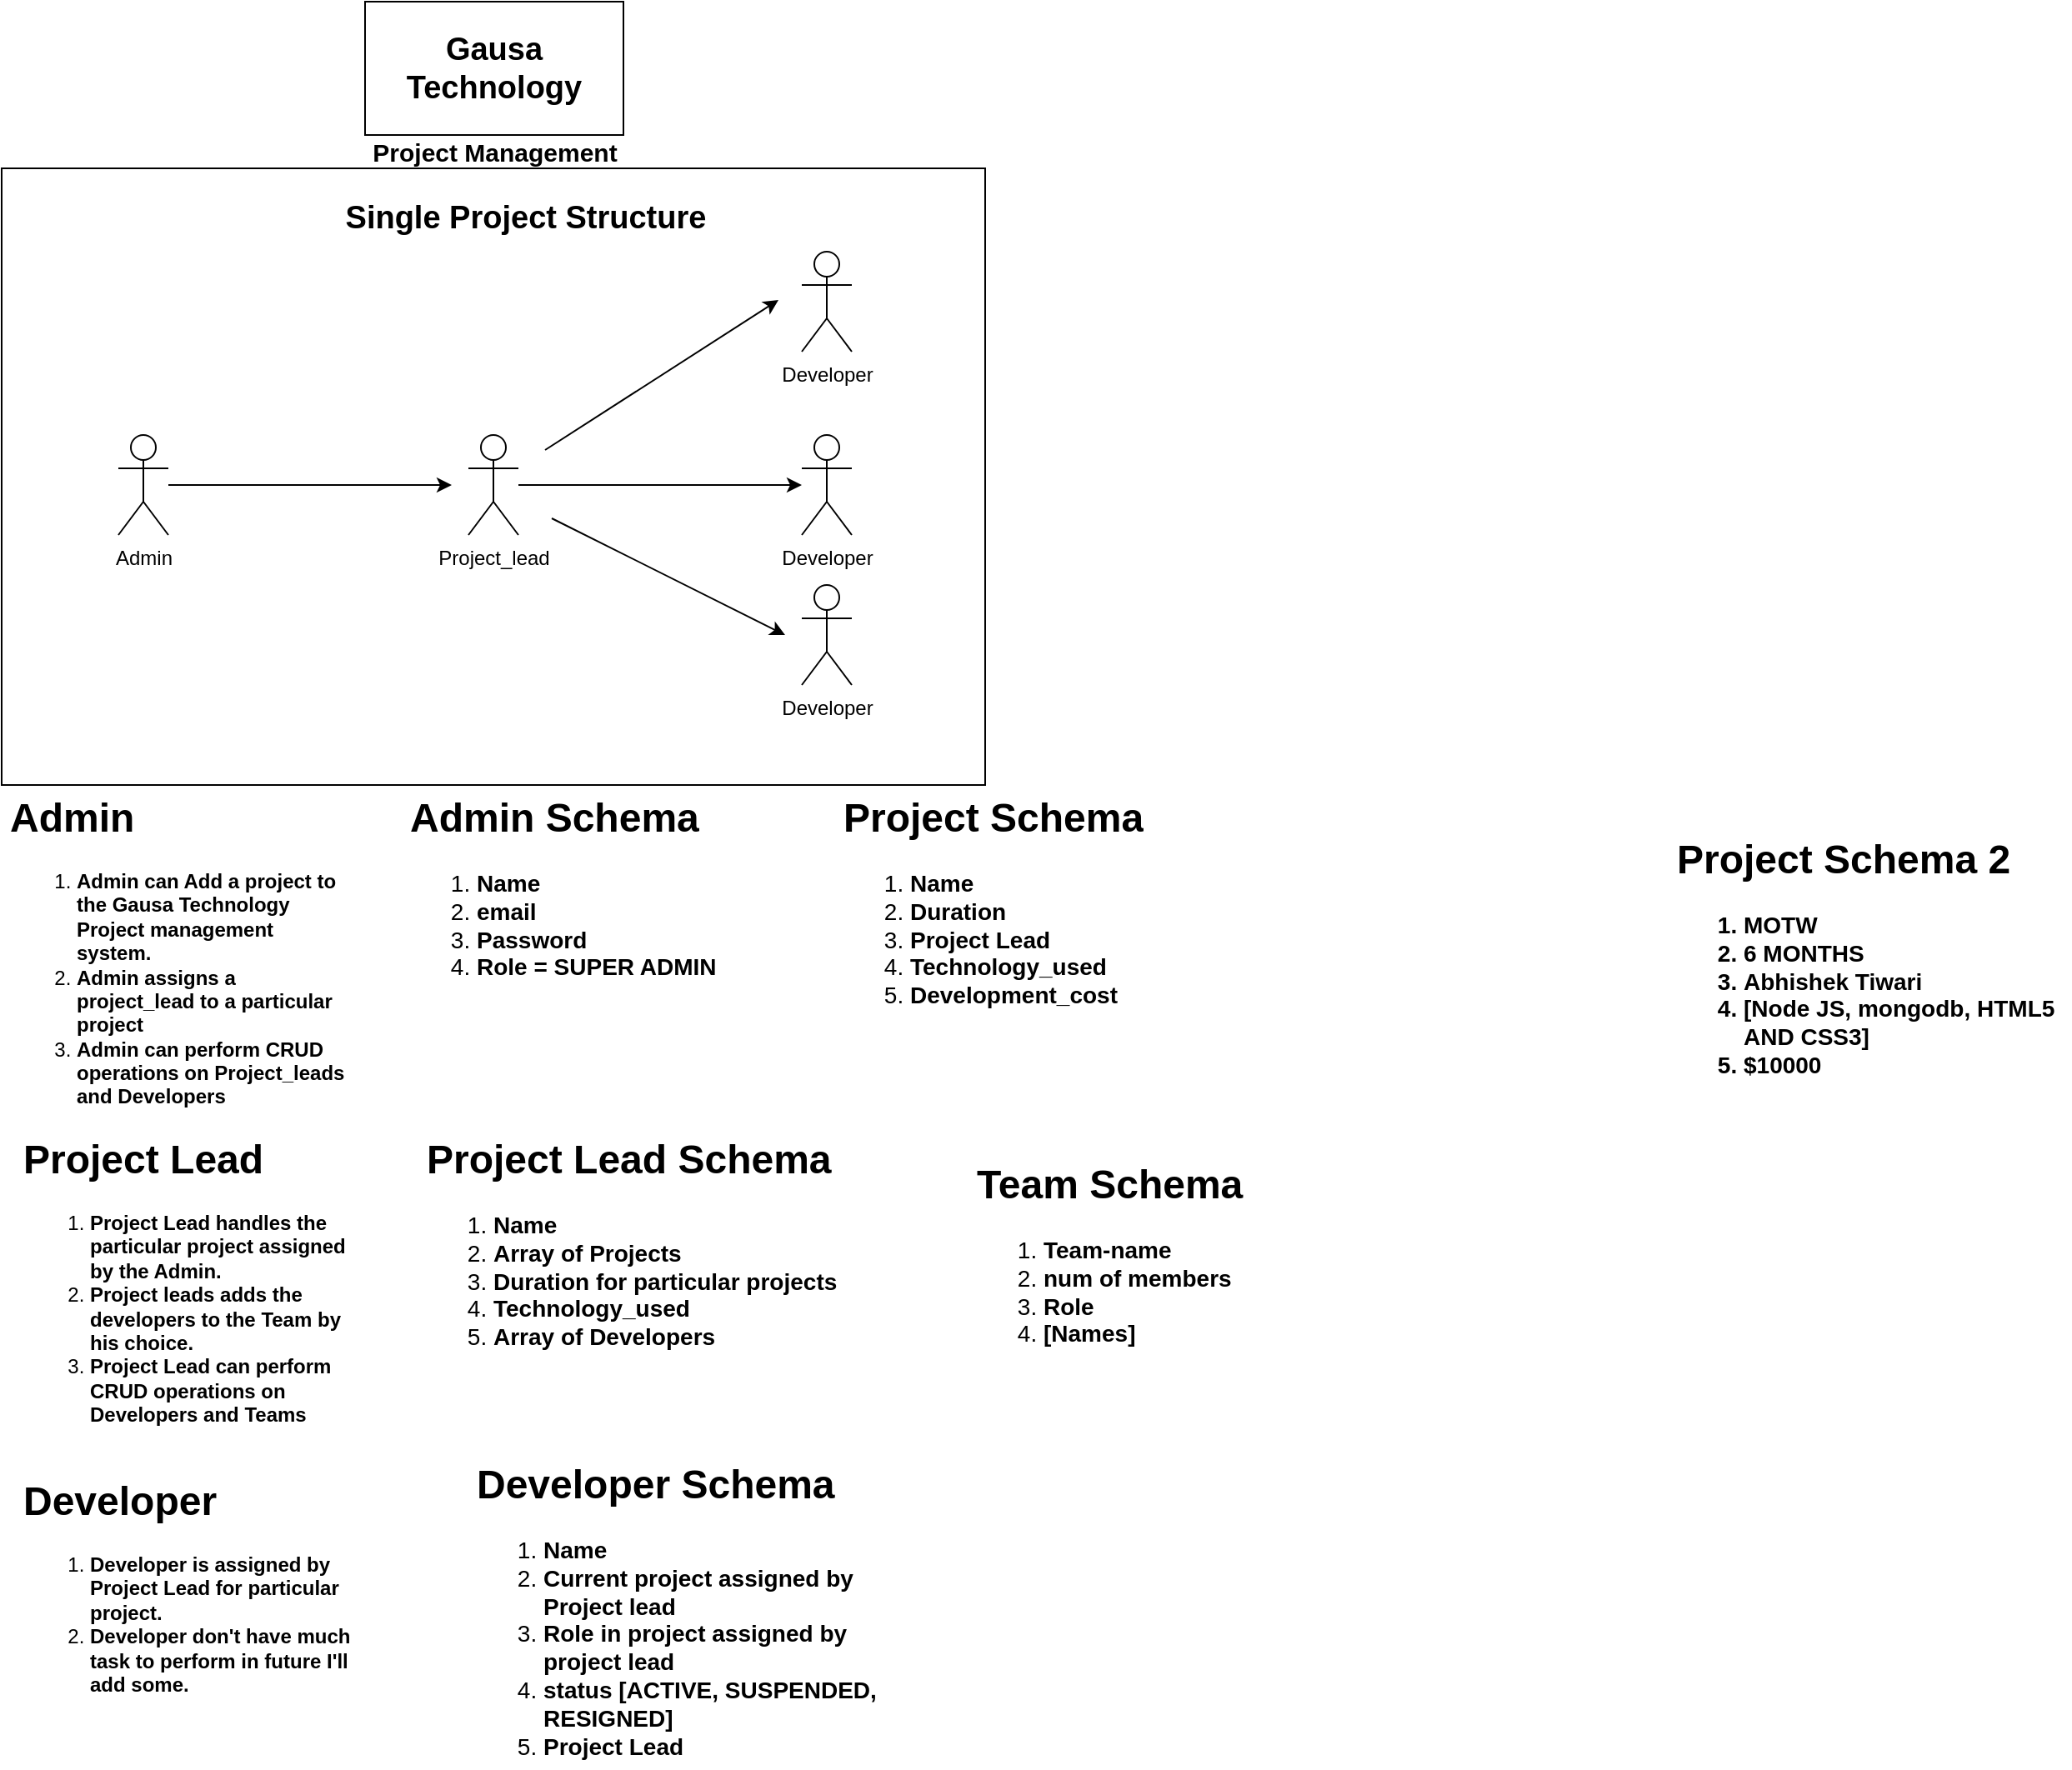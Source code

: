 <mxfile version="14.9.0" type="device"><diagram id="2aN4h7vGHA3x2U4ecYpc" name="Page-1"><mxGraphModel dx="1038" dy="1648" grid="1" gridSize="10" guides="1" tooltips="1" connect="1" arrows="1" fold="1" page="1" pageScale="1" pageWidth="850" pageHeight="1100" math="0" shadow="0"><root><mxCell id="0"/><mxCell id="1" parent="0"/><mxCell id="fibgPk39k4h44b9vbvEE-1" value="&lt;font style=&quot;font-size: 19px&quot;&gt;&lt;b&gt;Gausa Technology&lt;/b&gt;&lt;/font&gt;" style="rounded=0;whiteSpace=wrap;html=1;" parent="1" vertex="1"><mxGeometry x="348" y="-20" width="155" height="80" as="geometry"/></mxCell><mxCell id="fibgPk39k4h44b9vbvEE-2" value="Developer" style="shape=umlActor;verticalLabelPosition=bottom;verticalAlign=top;html=1;outlineConnect=0;" parent="1" vertex="1"><mxGeometry x="610" y="240" width="30" height="60" as="geometry"/></mxCell><mxCell id="fibgPk39k4h44b9vbvEE-8" style="edgeStyle=orthogonalEdgeStyle;rounded=0;orthogonalLoop=1;jettySize=auto;html=1;" parent="1" source="fibgPk39k4h44b9vbvEE-3" edge="1"><mxGeometry relative="1" as="geometry"><mxPoint x="400" y="270" as="targetPoint"/></mxGeometry></mxCell><mxCell id="fibgPk39k4h44b9vbvEE-3" value="Admin" style="shape=umlActor;verticalLabelPosition=bottom;verticalAlign=top;html=1;outlineConnect=0;" parent="1" vertex="1"><mxGeometry x="200" y="240" width="30" height="60" as="geometry"/></mxCell><mxCell id="fibgPk39k4h44b9vbvEE-9" style="edgeStyle=orthogonalEdgeStyle;rounded=0;orthogonalLoop=1;jettySize=auto;html=1;" parent="1" source="fibgPk39k4h44b9vbvEE-4" target="fibgPk39k4h44b9vbvEE-2" edge="1"><mxGeometry relative="1" as="geometry"/></mxCell><mxCell id="fibgPk39k4h44b9vbvEE-4" value="Project_lead" style="shape=umlActor;verticalLabelPosition=bottom;verticalAlign=top;html=1;outlineConnect=0;" parent="1" vertex="1"><mxGeometry x="410" y="240" width="30" height="60" as="geometry"/></mxCell><mxCell id="fibgPk39k4h44b9vbvEE-10" value="Developer" style="shape=umlActor;verticalLabelPosition=bottom;verticalAlign=top;html=1;outlineConnect=0;" parent="1" vertex="1"><mxGeometry x="610" y="330" width="30" height="60" as="geometry"/></mxCell><mxCell id="fibgPk39k4h44b9vbvEE-11" value="Developer" style="shape=umlActor;verticalLabelPosition=bottom;verticalAlign=top;html=1;outlineConnect=0;" parent="1" vertex="1"><mxGeometry x="610" y="130" width="30" height="60" as="geometry"/></mxCell><mxCell id="fibgPk39k4h44b9vbvEE-12" value="" style="endArrow=classic;html=1;" parent="1" edge="1"><mxGeometry width="50" height="50" relative="1" as="geometry"><mxPoint x="456" y="249" as="sourcePoint"/><mxPoint x="596" y="159" as="targetPoint"/><Array as="points"/></mxGeometry></mxCell><mxCell id="fibgPk39k4h44b9vbvEE-13" value="" style="endArrow=classic;html=1;" parent="1" edge="1"><mxGeometry width="50" height="50" relative="1" as="geometry"><mxPoint x="460" y="290" as="sourcePoint"/><mxPoint x="600" y="360" as="targetPoint"/><Array as="points"/></mxGeometry></mxCell><mxCell id="fibgPk39k4h44b9vbvEE-14" value="" style="rounded=0;whiteSpace=wrap;html=1;fillColor=none;" parent="1" vertex="1"><mxGeometry x="130" y="80" width="590" height="370" as="geometry"/></mxCell><mxCell id="fibgPk39k4h44b9vbvEE-15" value="&lt;font style=&quot;font-size: 15px&quot;&gt;&lt;b&gt;Project Management&lt;/b&gt;&lt;/font&gt;" style="text;html=1;strokeColor=none;fillColor=none;align=center;verticalAlign=middle;whiteSpace=wrap;rounded=0;" parent="1" vertex="1"><mxGeometry x="350.5" y="60" width="150" height="20" as="geometry"/></mxCell><mxCell id="fibgPk39k4h44b9vbvEE-17" value="&lt;b&gt;&lt;font style=&quot;font-size: 19px&quot;&gt;Single Project Structure&lt;/font&gt;&lt;/b&gt;" style="text;html=1;strokeColor=none;fillColor=none;align=center;verticalAlign=middle;whiteSpace=wrap;rounded=0;" parent="1" vertex="1"><mxGeometry x="321.75" y="80" width="244.5" height="60" as="geometry"/></mxCell><mxCell id="fibgPk39k4h44b9vbvEE-18" value="&lt;h1&gt;Admin&lt;/h1&gt;&lt;div&gt;&lt;ol&gt;&lt;li&gt;&lt;b&gt;Admin can Add a project to the Gausa Technology Project management system.&lt;/b&gt;&lt;/li&gt;&lt;li&gt;&lt;b&gt;Admin assigns a project_lead to a particular project&lt;/b&gt;&lt;/li&gt;&lt;li&gt;&lt;b&gt;Admin can perform CRUD operations on Project_leads and Developers&lt;/b&gt;&lt;/li&gt;&lt;/ol&gt;&lt;/div&gt;" style="text;html=1;strokeColor=none;fillColor=none;spacing=5;spacingTop=-20;whiteSpace=wrap;overflow=hidden;rounded=0;" parent="1" vertex="1"><mxGeometry x="130" y="450" width="210" height="200" as="geometry"/></mxCell><mxCell id="fibgPk39k4h44b9vbvEE-19" value="&lt;h1&gt;Admin Schema&lt;/h1&gt;&lt;div style=&quot;font-size: 14px&quot;&gt;&lt;ol&gt;&lt;li&gt;&lt;b&gt;Name&lt;/b&gt;&lt;/li&gt;&lt;li&gt;&lt;b&gt;email&lt;/b&gt;&lt;/li&gt;&lt;li&gt;&lt;b&gt;Password&lt;/b&gt;&lt;/li&gt;&lt;li&gt;&lt;b&gt;Role = SUPER ADMIN&lt;/b&gt;&lt;/li&gt;&lt;/ol&gt;&lt;/div&gt;" style="text;html=1;strokeColor=none;fillColor=none;spacing=5;spacingTop=-20;whiteSpace=wrap;overflow=hidden;rounded=0;" parent="1" vertex="1"><mxGeometry x="370" y="450" width="230.75" height="139" as="geometry"/></mxCell><mxCell id="fibgPk39k4h44b9vbvEE-20" value="&lt;h1&gt;Project Lead&lt;/h1&gt;&lt;div&gt;&lt;ol&gt;&lt;li&gt;&lt;b&gt;Project Lead handles the particular project assigned by the Admin.&lt;/b&gt;&lt;/li&gt;&lt;li&gt;&lt;b&gt;Project leads adds the developers to the Team by his choice.&lt;/b&gt;&lt;/li&gt;&lt;li&gt;&lt;b&gt;Project Lead can perform CRUD operations on Developers and Teams&lt;/b&gt;&lt;/li&gt;&lt;/ol&gt;&lt;/div&gt;" style="text;html=1;strokeColor=none;fillColor=none;spacing=5;spacingTop=-20;whiteSpace=wrap;overflow=hidden;rounded=0;" parent="1" vertex="1"><mxGeometry x="138" y="655" width="210" height="200" as="geometry"/></mxCell><mxCell id="fibgPk39k4h44b9vbvEE-21" value="&lt;h1&gt;Project Lead Schema&lt;/h1&gt;&lt;div style=&quot;font-size: 14px&quot;&gt;&lt;ol&gt;&lt;li&gt;&lt;b&gt;Name&lt;/b&gt;&lt;/li&gt;&lt;li&gt;&lt;b&gt;Array of Projects&lt;/b&gt;&lt;/li&gt;&lt;li&gt;&lt;b&gt;Duration for particular projects&lt;/b&gt;&lt;/li&gt;&lt;li&gt;&lt;b&gt;Technology_used&lt;/b&gt;&lt;/li&gt;&lt;li&gt;&lt;b&gt;Array of Developers&lt;/b&gt;&lt;/li&gt;&lt;/ol&gt;&lt;/div&gt;&lt;div&gt;&lt;br&gt;&lt;/div&gt;" style="text;html=1;strokeColor=none;fillColor=none;spacing=5;spacingTop=-20;whiteSpace=wrap;overflow=hidden;rounded=0;" parent="1" vertex="1"><mxGeometry x="380.01" y="655" width="260" height="150" as="geometry"/></mxCell><mxCell id="fibgPk39k4h44b9vbvEE-22" value="&lt;h1&gt;Developer&lt;/h1&gt;&lt;div&gt;&lt;ol&gt;&lt;li&gt;&lt;b&gt;Developer is assigned by Project Lead for particular project.&lt;/b&gt;&lt;/li&gt;&lt;li&gt;&lt;b&gt;Developer don't have much task to perform in future I'll add some.&lt;/b&gt;&lt;/li&gt;&lt;/ol&gt;&lt;/div&gt;" style="text;html=1;strokeColor=none;fillColor=none;spacing=5;spacingTop=-20;whiteSpace=wrap;overflow=hidden;rounded=0;" parent="1" vertex="1"><mxGeometry x="138" y="860" width="210" height="170" as="geometry"/></mxCell><mxCell id="fibgPk39k4h44b9vbvEE-23" value="&lt;h1&gt;Developer Schema&lt;/h1&gt;&lt;div style=&quot;font-size: 14px&quot;&gt;&lt;ol&gt;&lt;li&gt;&lt;b&gt;Name&lt;/b&gt;&lt;/li&gt;&lt;li&gt;&lt;b&gt;Current project assigned by Project lead&lt;/b&gt;&lt;/li&gt;&lt;li&gt;&lt;b&gt;Role in project assigned by project lead&lt;/b&gt;&lt;/li&gt;&lt;li&gt;&lt;b&gt;status [ACTIVE, SUSPENDED, RESIGNED]&lt;/b&gt;&lt;/li&gt;&lt;li&gt;&lt;b&gt;Project Lead&lt;/b&gt;&lt;/li&gt;&lt;/ol&gt;&lt;/div&gt;&lt;div&gt;&lt;br&gt;&lt;/div&gt;" style="text;html=1;strokeColor=none;fillColor=none;spacing=5;spacingTop=-20;whiteSpace=wrap;overflow=hidden;rounded=0;" parent="1" vertex="1"><mxGeometry x="410" y="850" width="280" height="190" as="geometry"/></mxCell><mxCell id="fibgPk39k4h44b9vbvEE-24" value="&lt;h1&gt;Project Schema&lt;/h1&gt;&lt;div style=&quot;font-size: 14px&quot;&gt;&lt;ol&gt;&lt;li&gt;&lt;b&gt;Name&lt;/b&gt;&lt;/li&gt;&lt;li&gt;&lt;b&gt;Duration&lt;/b&gt;&lt;/li&gt;&lt;li&gt;&lt;b&gt;Project Lead&lt;/b&gt;&lt;/li&gt;&lt;li&gt;&lt;b&gt;Technology_used&lt;/b&gt;&lt;/li&gt;&lt;li&gt;&lt;b&gt;Development_cost&lt;/b&gt;&lt;/li&gt;&lt;/ol&gt;&lt;/div&gt;&lt;div&gt;&lt;br&gt;&lt;/div&gt;" style="text;html=1;strokeColor=none;fillColor=none;spacing=5;spacingTop=-20;whiteSpace=wrap;overflow=hidden;rounded=0;" parent="1" vertex="1"><mxGeometry x="630" y="450" width="230.75" height="139" as="geometry"/></mxCell><mxCell id="OB18c_sU4Ihk1eiD9a13-5" value="&lt;h1&gt;Project Schema 2&amp;nbsp;&lt;/h1&gt;&lt;h1&gt;&lt;div style=&quot;font-size: 14px&quot;&gt;&lt;ol&gt;&lt;li&gt;&lt;b&gt;MOTW&lt;/b&gt;&lt;/li&gt;&lt;li&gt;&lt;b&gt;6 MONTHS&lt;/b&gt;&lt;/li&gt;&lt;li&gt;&lt;b&gt;Abhishek Tiwari&lt;/b&gt;&lt;/li&gt;&lt;li&gt;&lt;b&gt;[Node JS, mongodb, HTML5 AND CSS3]&lt;/b&gt;&lt;/li&gt;&lt;li&gt;&lt;b&gt;$10000&lt;/b&gt;&lt;/li&gt;&lt;/ol&gt;&lt;/div&gt;&lt;div&gt;&lt;br style=&quot;font-size: 12px ; font-weight: 400&quot;&gt;&lt;/div&gt;&lt;/h1&gt;" style="text;html=1;strokeColor=none;fillColor=none;spacing=5;spacingTop=-20;whiteSpace=wrap;overflow=hidden;rounded=0;" vertex="1" parent="1"><mxGeometry x="1130" y="475" width="240.75" height="150" as="geometry"/></mxCell><mxCell id="OB18c_sU4Ihk1eiD9a13-7" value="&lt;h1&gt;Team Schema&lt;/h1&gt;&lt;div style=&quot;font-size: 14px&quot;&gt;&lt;ol&gt;&lt;li&gt;&lt;b&gt;Team-name&lt;/b&gt;&lt;/li&gt;&lt;li&gt;&lt;b&gt;num of members&lt;/b&gt;&lt;/li&gt;&lt;li&gt;&lt;b&gt;Role&amp;nbsp;&lt;/b&gt;&lt;/li&gt;&lt;li&gt;&lt;b&gt;[Names]&lt;/b&gt;&lt;/li&gt;&lt;/ol&gt;&lt;/div&gt;" style="text;html=1;strokeColor=none;fillColor=none;spacing=5;spacingTop=-20;whiteSpace=wrap;overflow=hidden;rounded=0;" vertex="1" parent="1"><mxGeometry x="710" y="670" width="240.75" height="120" as="geometry"/></mxCell></root></mxGraphModel></diagram></mxfile>